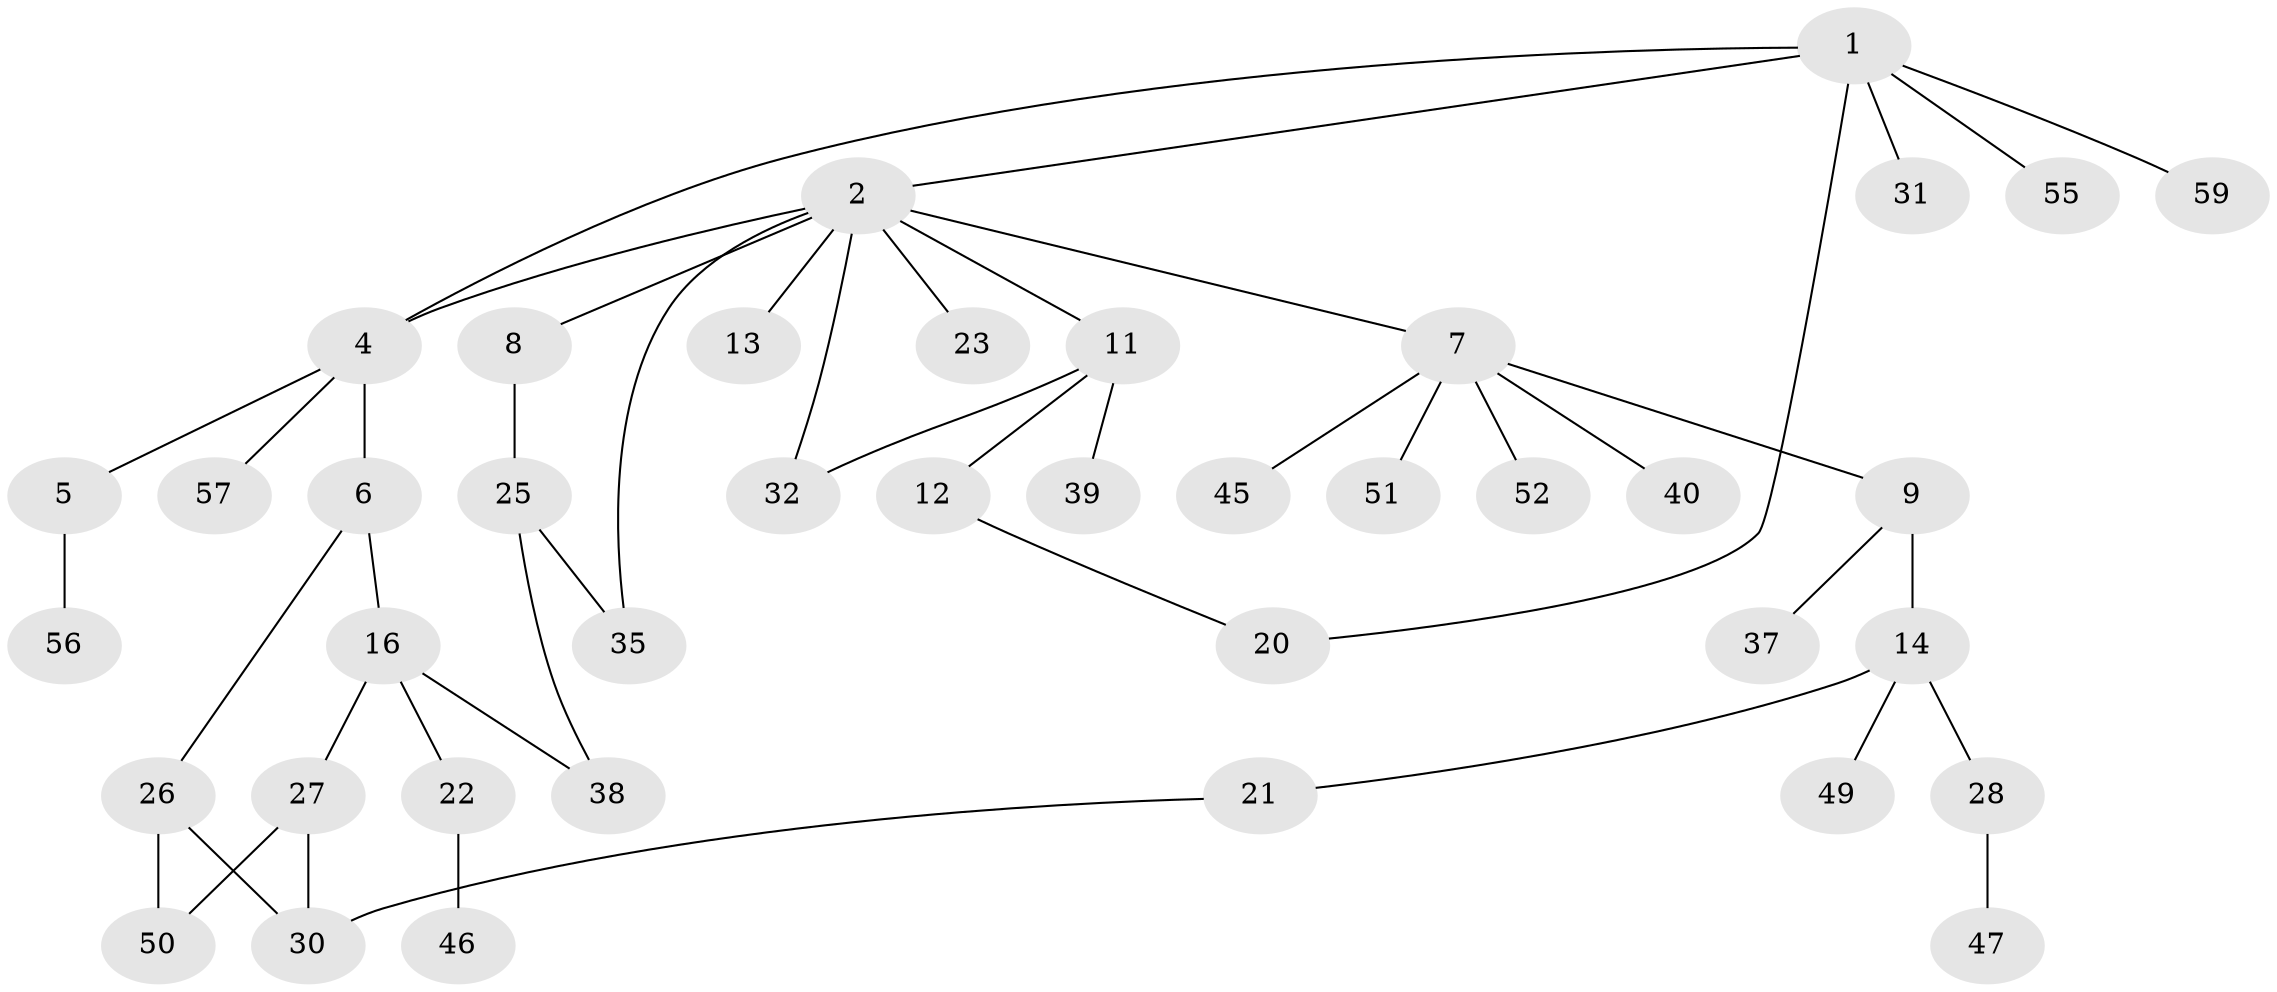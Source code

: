 // Generated by graph-tools (version 1.1) at 2025/51/02/27/25 19:51:38]
// undirected, 40 vertices, 47 edges
graph export_dot {
graph [start="1"]
  node [color=gray90,style=filled];
  1 [super="+18"];
  2 [super="+3"];
  4;
  5 [super="+48"];
  6 [super="+10"];
  7 [super="+15"];
  8;
  9 [super="+17"];
  11 [super="+33"];
  12;
  13 [super="+58"];
  14 [super="+19"];
  16 [super="+24"];
  20 [super="+42"];
  21;
  22 [super="+29"];
  23;
  25 [super="+36"];
  26 [super="+41"];
  27 [super="+54"];
  28 [super="+34"];
  30 [super="+43"];
  31;
  32;
  35;
  37;
  38 [super="+44"];
  39;
  40;
  45;
  46;
  47;
  49;
  50 [super="+53"];
  51;
  52;
  55;
  56;
  57;
  59;
  1 -- 2;
  1 -- 4;
  1 -- 59;
  1 -- 31;
  1 -- 55;
  1 -- 20;
  2 -- 4;
  2 -- 7;
  2 -- 13;
  2 -- 23;
  2 -- 32;
  2 -- 35;
  2 -- 8;
  2 -- 11;
  4 -- 5;
  4 -- 6;
  4 -- 57;
  5 -- 56;
  6 -- 26;
  6 -- 16;
  7 -- 9;
  7 -- 40;
  7 -- 51;
  7 -- 52;
  7 -- 45;
  8 -- 25;
  9 -- 14;
  9 -- 37;
  11 -- 12;
  11 -- 32;
  11 -- 39;
  12 -- 20;
  14 -- 28;
  14 -- 49;
  14 -- 21;
  16 -- 22;
  16 -- 27;
  16 -- 38;
  21 -- 30;
  22 -- 46;
  25 -- 38;
  25 -- 35;
  26 -- 30;
  26 -- 50;
  27 -- 30;
  27 -- 50;
  28 -- 47;
}
